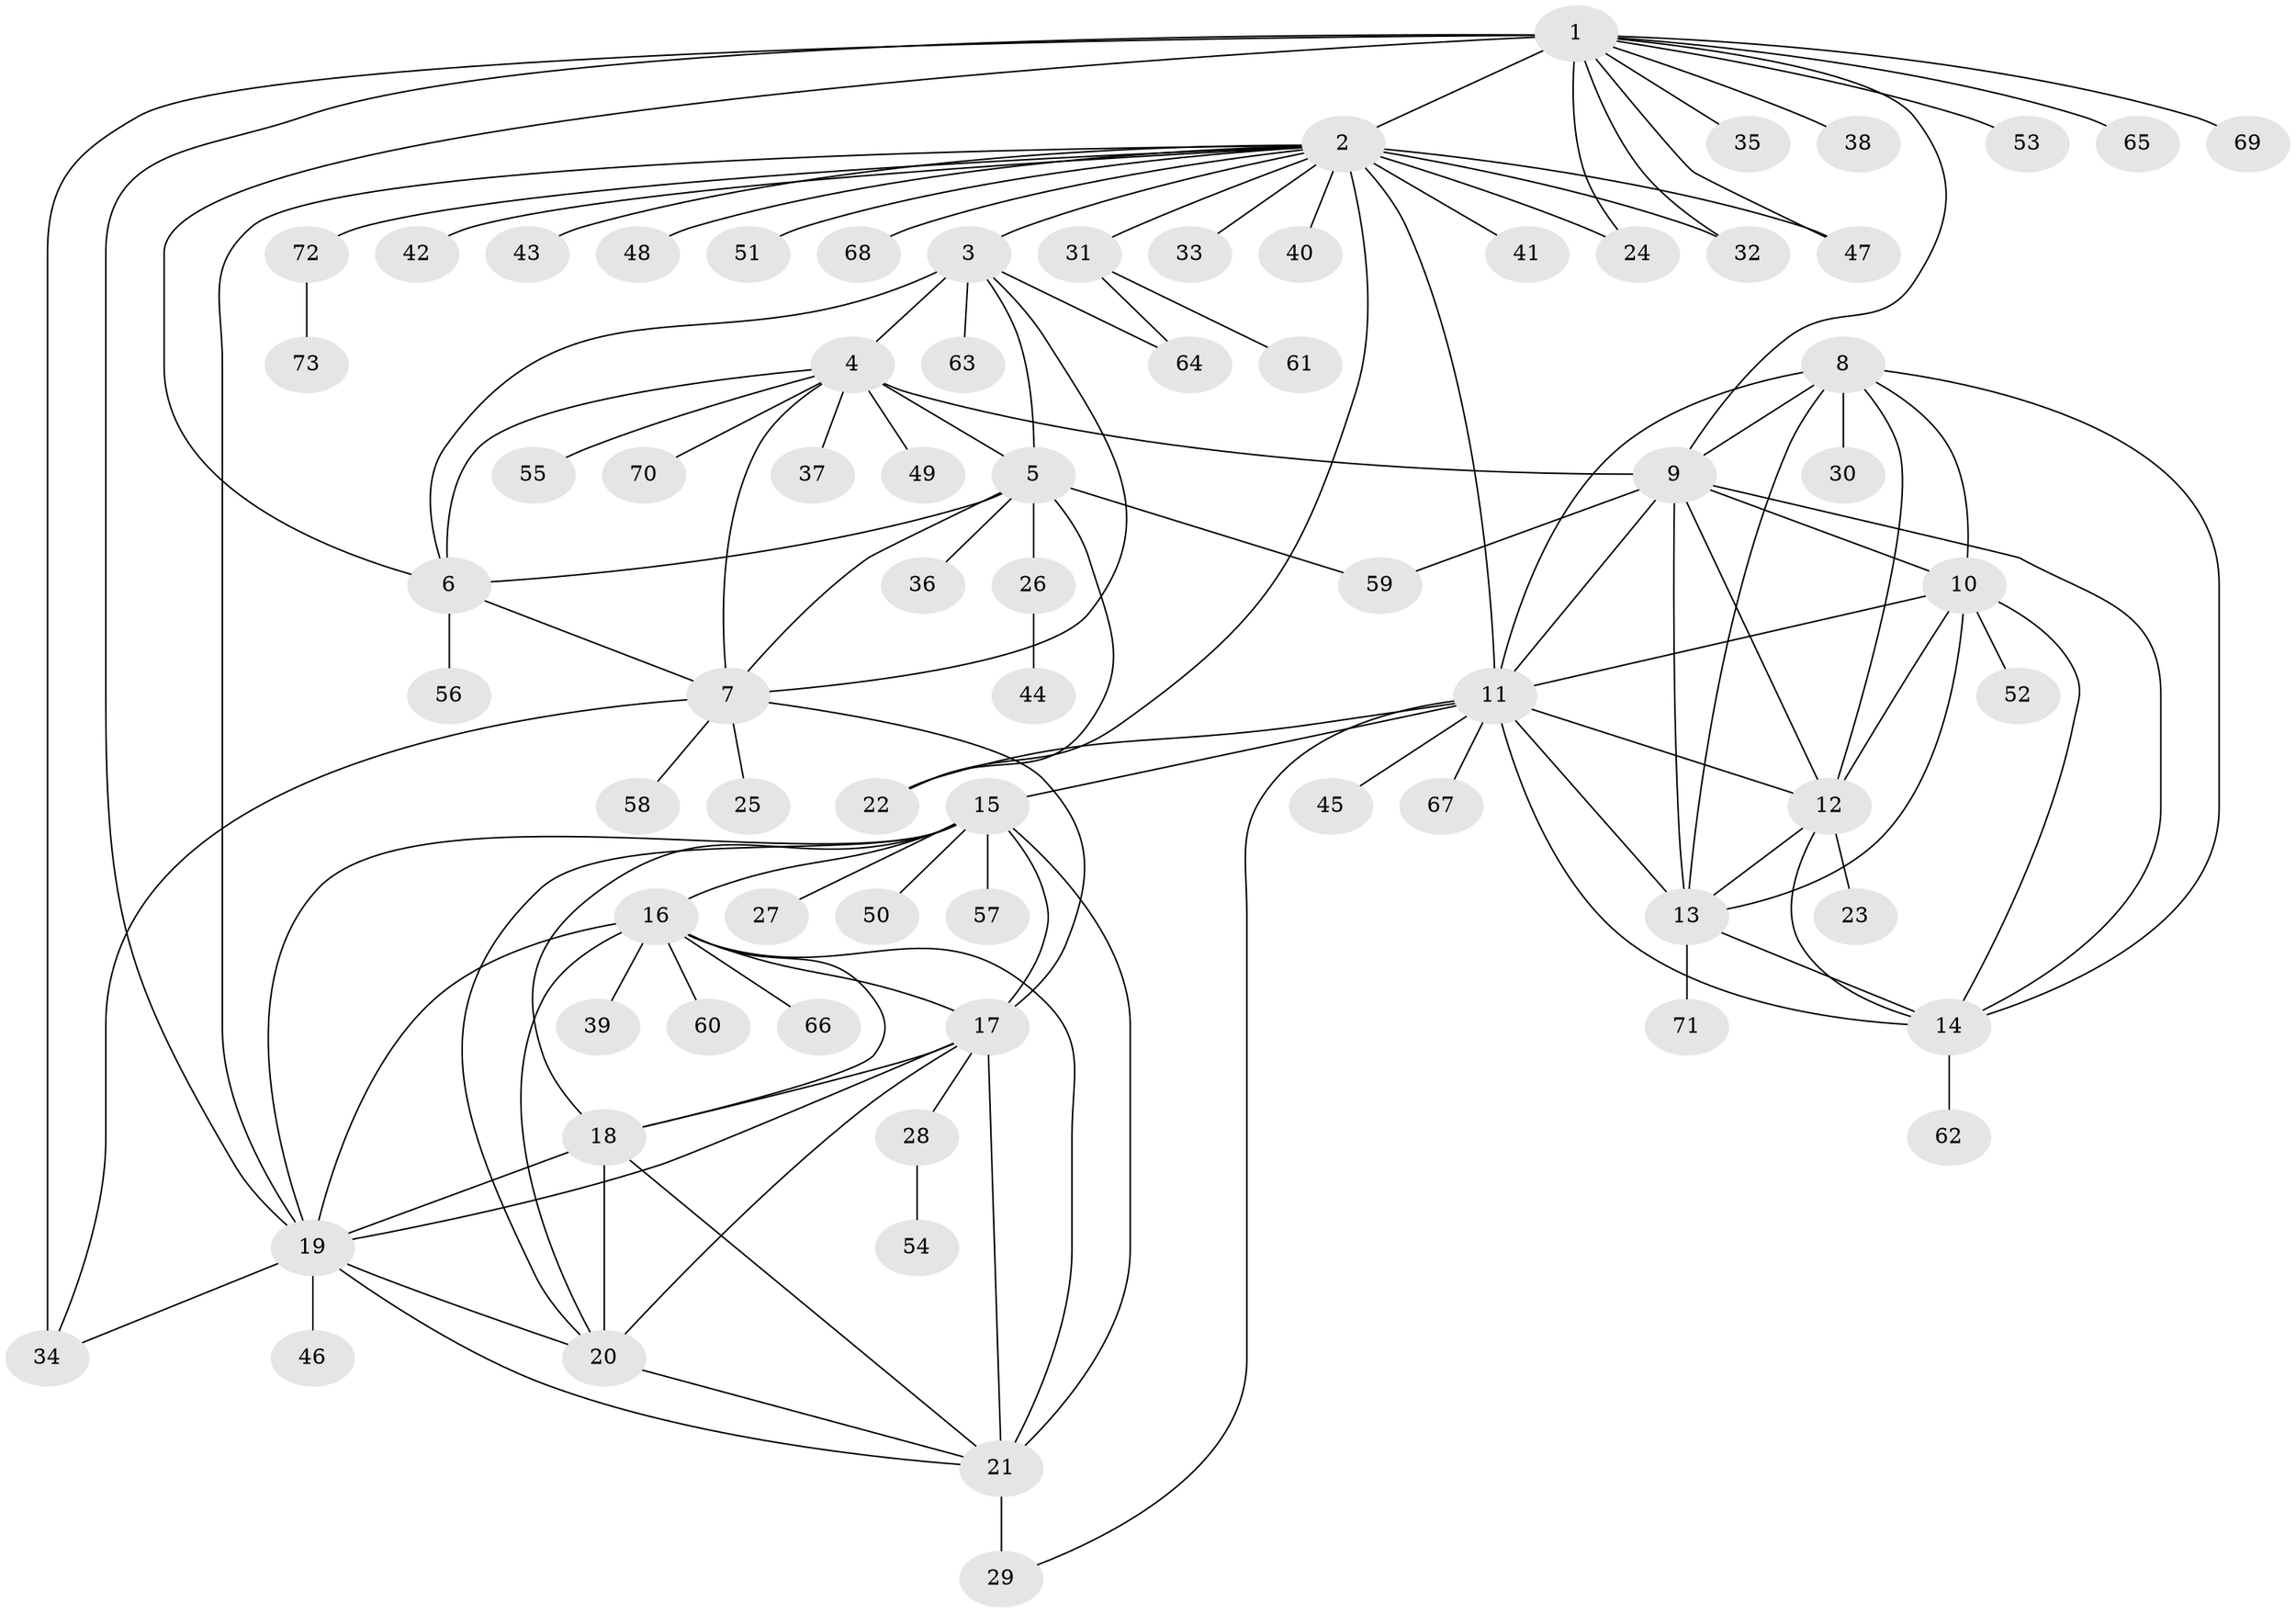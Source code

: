 // original degree distribution, {10: 0.06206896551724138, 9: 0.05517241379310345, 7: 0.013793103448275862, 8: 0.034482758620689655, 11: 0.04827586206896552, 13: 0.013793103448275862, 6: 0.006896551724137931, 14: 0.006896551724137931, 2: 0.11724137931034483, 1: 0.6275862068965518, 3: 0.013793103448275862}
// Generated by graph-tools (version 1.1) at 2025/37/03/09/25 02:37:22]
// undirected, 73 vertices, 124 edges
graph export_dot {
graph [start="1"]
  node [color=gray90,style=filled];
  1;
  2;
  3;
  4;
  5;
  6;
  7;
  8;
  9;
  10;
  11;
  12;
  13;
  14;
  15;
  16;
  17;
  18;
  19;
  20;
  21;
  22;
  23;
  24;
  25;
  26;
  27;
  28;
  29;
  30;
  31;
  32;
  33;
  34;
  35;
  36;
  37;
  38;
  39;
  40;
  41;
  42;
  43;
  44;
  45;
  46;
  47;
  48;
  49;
  50;
  51;
  52;
  53;
  54;
  55;
  56;
  57;
  58;
  59;
  60;
  61;
  62;
  63;
  64;
  65;
  66;
  67;
  68;
  69;
  70;
  71;
  72;
  73;
  1 -- 2 [weight=1.0];
  1 -- 6 [weight=1.0];
  1 -- 9 [weight=1.0];
  1 -- 19 [weight=1.0];
  1 -- 24 [weight=4.0];
  1 -- 32 [weight=1.0];
  1 -- 34 [weight=3.0];
  1 -- 35 [weight=1.0];
  1 -- 38 [weight=3.0];
  1 -- 47 [weight=1.0];
  1 -- 53 [weight=1.0];
  1 -- 65 [weight=1.0];
  1 -- 69 [weight=1.0];
  2 -- 3 [weight=1.0];
  2 -- 11 [weight=1.0];
  2 -- 19 [weight=1.0];
  2 -- 22 [weight=1.0];
  2 -- 24 [weight=1.0];
  2 -- 31 [weight=1.0];
  2 -- 32 [weight=5.0];
  2 -- 33 [weight=1.0];
  2 -- 40 [weight=1.0];
  2 -- 41 [weight=1.0];
  2 -- 42 [weight=1.0];
  2 -- 43 [weight=1.0];
  2 -- 47 [weight=1.0];
  2 -- 48 [weight=1.0];
  2 -- 51 [weight=1.0];
  2 -- 68 [weight=1.0];
  2 -- 72 [weight=1.0];
  3 -- 4 [weight=3.0];
  3 -- 5 [weight=1.0];
  3 -- 6 [weight=1.0];
  3 -- 7 [weight=1.0];
  3 -- 63 [weight=1.0];
  3 -- 64 [weight=1.0];
  4 -- 5 [weight=3.0];
  4 -- 6 [weight=3.0];
  4 -- 7 [weight=3.0];
  4 -- 9 [weight=1.0];
  4 -- 37 [weight=1.0];
  4 -- 49 [weight=4.0];
  4 -- 55 [weight=1.0];
  4 -- 70 [weight=1.0];
  5 -- 6 [weight=1.0];
  5 -- 7 [weight=1.0];
  5 -- 22 [weight=1.0];
  5 -- 26 [weight=1.0];
  5 -- 36 [weight=1.0];
  5 -- 59 [weight=1.0];
  6 -- 7 [weight=1.0];
  6 -- 56 [weight=1.0];
  7 -- 17 [weight=1.0];
  7 -- 25 [weight=1.0];
  7 -- 34 [weight=1.0];
  7 -- 58 [weight=1.0];
  8 -- 9 [weight=1.0];
  8 -- 10 [weight=1.0];
  8 -- 11 [weight=1.0];
  8 -- 12 [weight=1.0];
  8 -- 13 [weight=1.0];
  8 -- 14 [weight=1.0];
  8 -- 30 [weight=4.0];
  9 -- 10 [weight=1.0];
  9 -- 11 [weight=1.0];
  9 -- 12 [weight=1.0];
  9 -- 13 [weight=1.0];
  9 -- 14 [weight=1.0];
  9 -- 59 [weight=1.0];
  10 -- 11 [weight=1.0];
  10 -- 12 [weight=1.0];
  10 -- 13 [weight=1.0];
  10 -- 14 [weight=1.0];
  10 -- 52 [weight=2.0];
  11 -- 12 [weight=1.0];
  11 -- 13 [weight=1.0];
  11 -- 14 [weight=1.0];
  11 -- 15 [weight=1.0];
  11 -- 22 [weight=1.0];
  11 -- 29 [weight=1.0];
  11 -- 45 [weight=1.0];
  11 -- 67 [weight=1.0];
  12 -- 13 [weight=1.0];
  12 -- 14 [weight=1.0];
  12 -- 23 [weight=4.0];
  13 -- 14 [weight=1.0];
  13 -- 71 [weight=1.0];
  14 -- 62 [weight=2.0];
  15 -- 16 [weight=1.0];
  15 -- 17 [weight=1.0];
  15 -- 18 [weight=1.0];
  15 -- 19 [weight=1.0];
  15 -- 20 [weight=1.0];
  15 -- 21 [weight=1.0];
  15 -- 27 [weight=1.0];
  15 -- 50 [weight=1.0];
  15 -- 57 [weight=1.0];
  16 -- 17 [weight=1.0];
  16 -- 18 [weight=1.0];
  16 -- 19 [weight=1.0];
  16 -- 20 [weight=1.0];
  16 -- 21 [weight=1.0];
  16 -- 39 [weight=1.0];
  16 -- 60 [weight=1.0];
  16 -- 66 [weight=1.0];
  17 -- 18 [weight=1.0];
  17 -- 19 [weight=1.0];
  17 -- 20 [weight=1.0];
  17 -- 21 [weight=1.0];
  17 -- 28 [weight=1.0];
  18 -- 19 [weight=1.0];
  18 -- 20 [weight=8.0];
  18 -- 21 [weight=1.0];
  19 -- 20 [weight=1.0];
  19 -- 21 [weight=1.0];
  19 -- 34 [weight=1.0];
  19 -- 46 [weight=1.0];
  20 -- 21 [weight=1.0];
  21 -- 29 [weight=2.0];
  26 -- 44 [weight=1.0];
  28 -- 54 [weight=1.0];
  31 -- 61 [weight=1.0];
  31 -- 64 [weight=1.0];
  72 -- 73 [weight=1.0];
}
